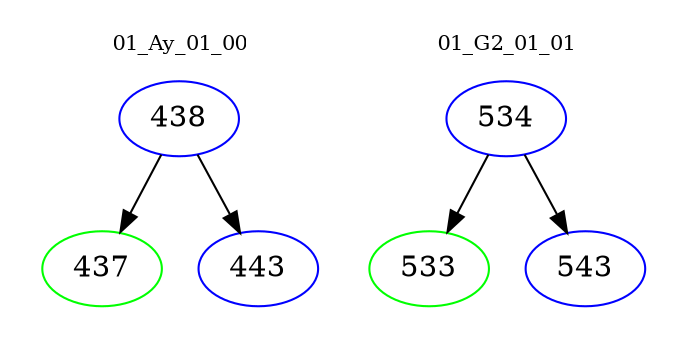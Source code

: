 digraph{
subgraph cluster_0 {
color = white
label = "01_Ay_01_00";
fontsize=10;
T0_438 [label="438", color="blue"]
T0_438 -> T0_437 [color="black"]
T0_437 [label="437", color="green"]
T0_438 -> T0_443 [color="black"]
T0_443 [label="443", color="blue"]
}
subgraph cluster_1 {
color = white
label = "01_G2_01_01";
fontsize=10;
T1_534 [label="534", color="blue"]
T1_534 -> T1_533 [color="black"]
T1_533 [label="533", color="green"]
T1_534 -> T1_543 [color="black"]
T1_543 [label="543", color="blue"]
}
}
